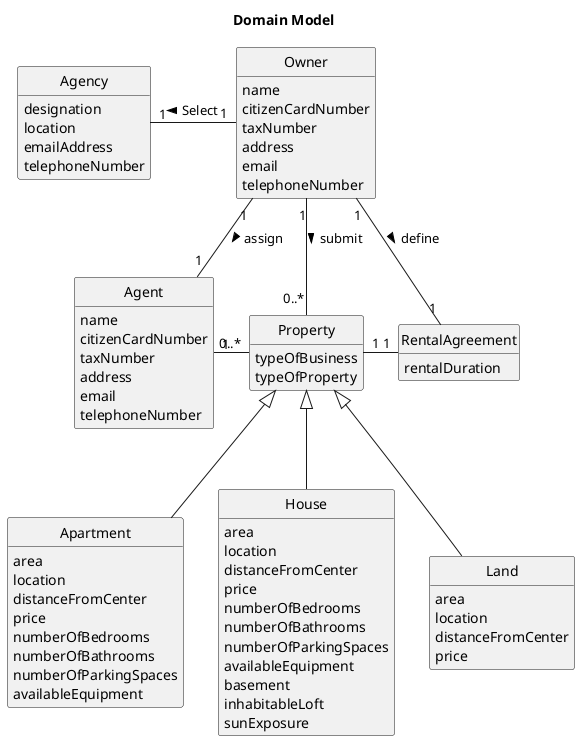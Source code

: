 @startuml
  skinparam monochrome true
  skinparam packageStyle rectangle
  skinparam shadowing false
  skinparam classAttributeIconSize 0
  hide circle
  hide methods

  title Domain Model

  class Owner {
      name
      citizenCardNumber
      taxNumber
      address
      email
      telephoneNumber
  }

  class Agency{
      designation
      location
      emailAddress
      telephoneNumber
      }

  class Agent {
      name
      citizenCardNumber
      taxNumber
      address
      email
      telephoneNumber
  }

  class Property{
      typeOfBusiness
      typeOfProperty
  }

  class Apartment{
      area
      location
      distanceFromCenter
      price
      numberOfBedrooms
      numberOfBathrooms
      numberOfParkingSpaces
      availableEquipment
  }

  class House{
      area
      location
      distanceFromCenter
      price
      numberOfBedrooms
      numberOfBathrooms
      numberOfParkingSpaces
      availableEquipment
      basement
      inhabitableLoft
      sunExposure
  }

  class Land{
       area
       location
       distanceFromCenter
       price

  }
  class RentalAgreement{
      rentalDuration
  }
  Agency "1" - "1" Owner: Select <
  Owner "1" - "0..*" Property: submit >
  Owner "1" -- "1" Agent:assign >
  Agent "1" - "0..*" Property
  Property "1"-"1" RentalAgreement
  Owner "1" -"1" RentalAgreement:define >
  Property <|-- House
  Property <|-- Apartment
  Property <|-- Land
  @enduml